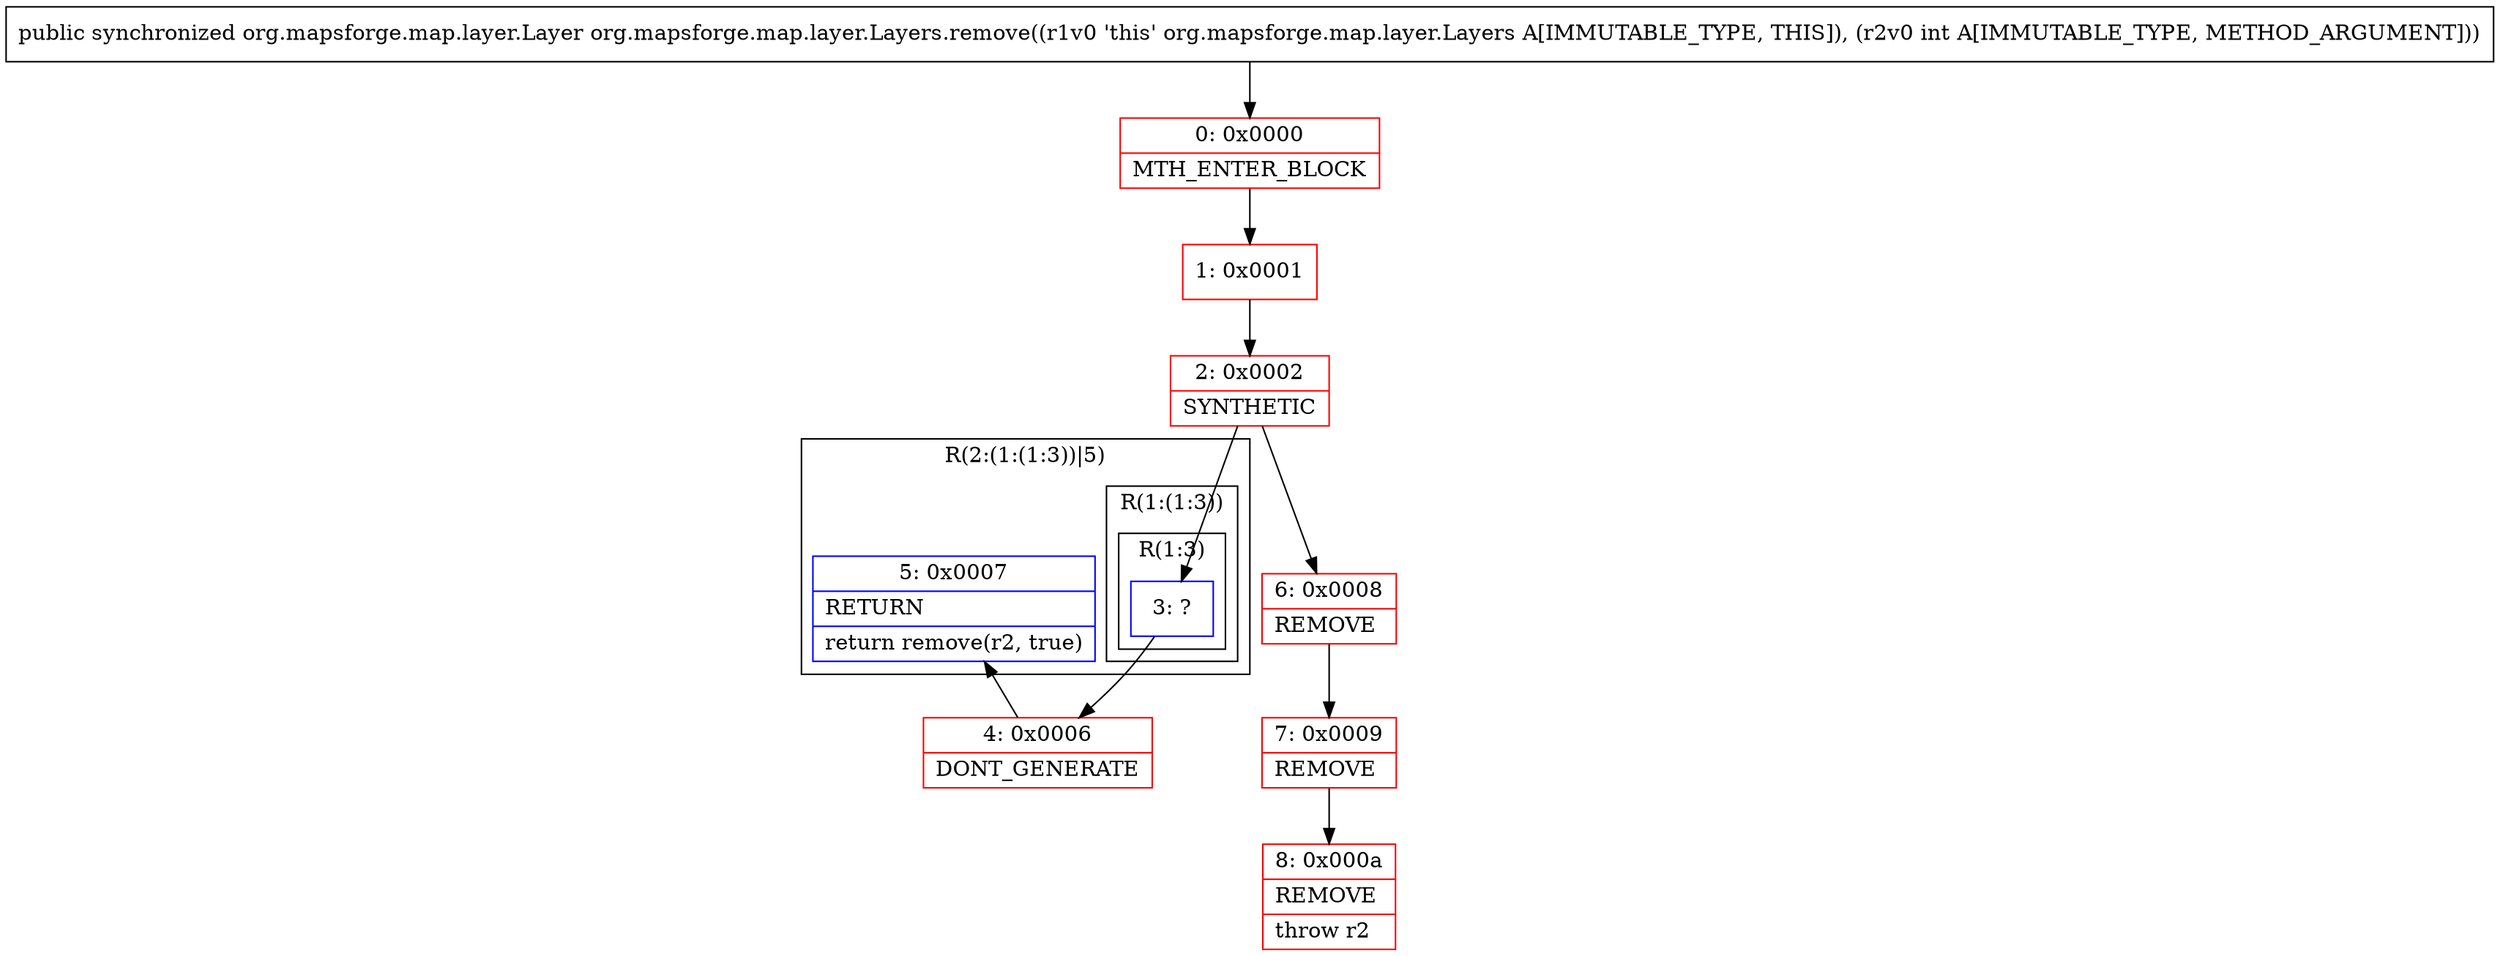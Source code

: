 digraph "CFG fororg.mapsforge.map.layer.Layers.remove(I)Lorg\/mapsforge\/map\/layer\/Layer;" {
subgraph cluster_Region_7733426 {
label = "R(2:(1:(1:3))|5)";
node [shape=record,color=blue];
subgraph cluster_Region_965493670 {
label = "R(1:(1:3))";
node [shape=record,color=blue];
subgraph cluster_Region_2050295723 {
label = "R(1:3)";
node [shape=record,color=blue];
Node_3 [shape=record,label="{3\:\ ?}"];
}
}
Node_5 [shape=record,label="{5\:\ 0x0007|RETURN\l|return remove(r2, true)\l}"];
}
Node_0 [shape=record,color=red,label="{0\:\ 0x0000|MTH_ENTER_BLOCK\l}"];
Node_1 [shape=record,color=red,label="{1\:\ 0x0001}"];
Node_2 [shape=record,color=red,label="{2\:\ 0x0002|SYNTHETIC\l}"];
Node_4 [shape=record,color=red,label="{4\:\ 0x0006|DONT_GENERATE\l}"];
Node_6 [shape=record,color=red,label="{6\:\ 0x0008|REMOVE\l}"];
Node_7 [shape=record,color=red,label="{7\:\ 0x0009|REMOVE\l}"];
Node_8 [shape=record,color=red,label="{8\:\ 0x000a|REMOVE\l|throw r2\l}"];
MethodNode[shape=record,label="{public synchronized org.mapsforge.map.layer.Layer org.mapsforge.map.layer.Layers.remove((r1v0 'this' org.mapsforge.map.layer.Layers A[IMMUTABLE_TYPE, THIS]), (r2v0 int A[IMMUTABLE_TYPE, METHOD_ARGUMENT])) }"];
MethodNode -> Node_0;
Node_3 -> Node_4;
Node_0 -> Node_1;
Node_1 -> Node_2;
Node_2 -> Node_3;
Node_2 -> Node_6;
Node_4 -> Node_5;
Node_6 -> Node_7;
Node_7 -> Node_8;
}


